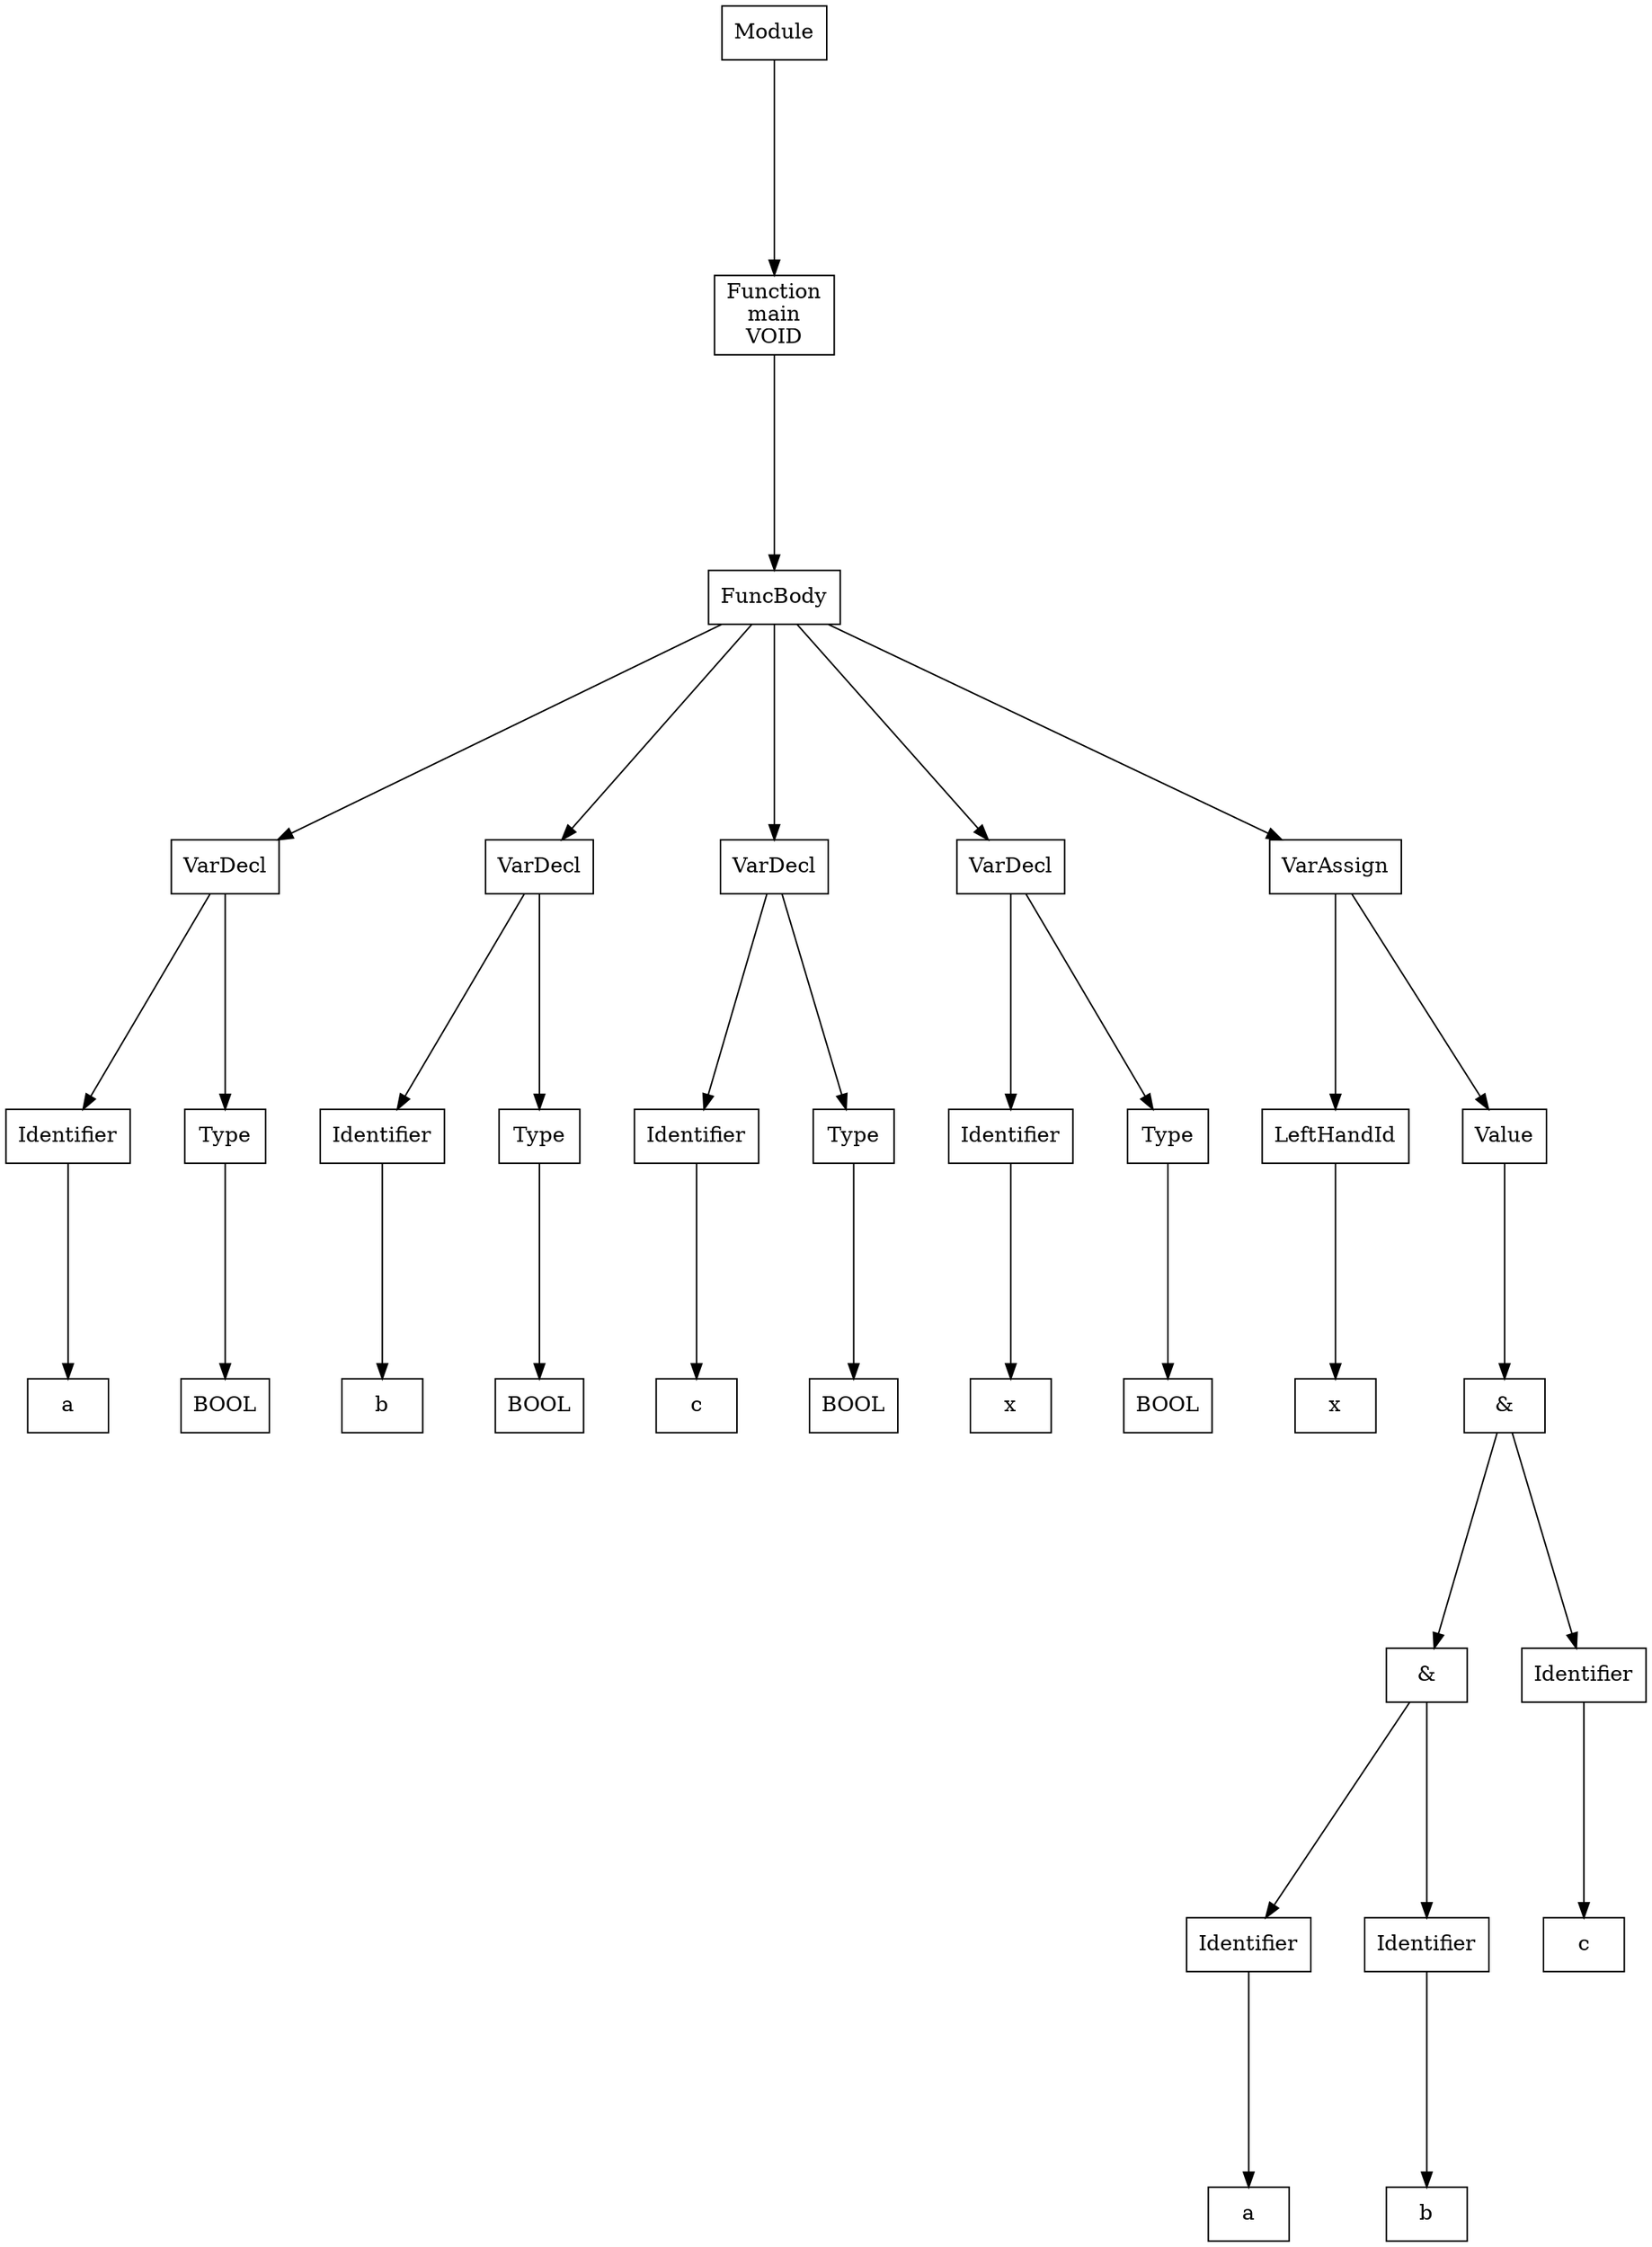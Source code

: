 digraph {
node [shape=box];
graph [ordering="out", overlap = false, nodesep="0.5", ranksep="2"];
node0 [label="Module"];
node1 [label="Function\nmain\nVOID"];
node2 [label="FuncBody"];
node3 [label="VarDecl"];
node4 [label="Identifier"];
node5 [label="a"];
node6 [label="Type"];
node7 [label="BOOL"];
node8 [label="VarDecl"];
node9 [label="Identifier"];
node10 [label="b"];
node11 [label="Type"];
node12 [label="BOOL"];
node13 [label="VarDecl"];
node14 [label="Identifier"];
node15 [label="c"];
node16 [label="Type"];
node17 [label="BOOL"];
node18 [label="VarDecl"];
node19 [label="Identifier"];
node20 [label="x"];
node21 [label="Type"];
node22 [label="BOOL"];
node23 [label="VarAssign"];
node24 [label="LeftHandId"];
node25 [label="x"];
node26 [label="Value"];
node27 [label="&"];
node28 [label="&"];
node29 [label="Identifier"];
node30 [label="a"];
node31 [label="Identifier"];
node32 [label="b"];
node33 [label="Identifier"];
node34 [label="c"];
node1 -> node2;
node4 -> node5;
node3 -> node4;
node6 -> node7;
node3 -> node6;
node2 -> node3;
node9 -> node10;
node8 -> node9;
node11 -> node12;
node8 -> node11;
node2 -> node8;
node14 -> node15;
node13 -> node14;
node16 -> node17;
node13 -> node16;
node2 -> node13;
node19 -> node20;
node18 -> node19;
node21 -> node22;
node18 -> node21;
node2 -> node18;
node24 -> node25;
node29 -> node30;
node31 -> node32;
node28 -> node29;
node28 -> node31;
node33 -> node34;
node27 -> node28;
node27 -> node33;
node23 -> node24;
node23 -> node26;
node26 -> node27;
node2 -> node23;
node0 -> node1;
}
